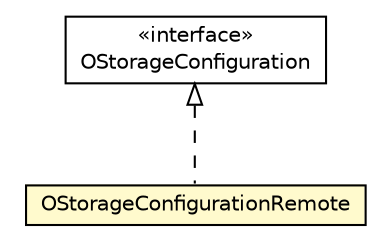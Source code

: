 #!/usr/local/bin/dot
#
# Class diagram 
# Generated by UMLGraph version R5_6-24-gf6e263 (http://www.umlgraph.org/)
#

digraph G {
	edge [fontname="Helvetica",fontsize=10,labelfontname="Helvetica",labelfontsize=10];
	node [fontname="Helvetica",fontsize=10,shape=plaintext];
	nodesep=0.25;
	ranksep=0.5;
	// com.orientechnologies.orient.core.config.OStorageConfiguration
	c7235913 [label=<<table title="com.orientechnologies.orient.core.config.OStorageConfiguration" border="0" cellborder="1" cellspacing="0" cellpadding="2" port="p" href="../../core/config/OStorageConfiguration.html">
		<tr><td><table border="0" cellspacing="0" cellpadding="1">
<tr><td align="center" balign="center"> &#171;interface&#187; </td></tr>
<tr><td align="center" balign="center"> OStorageConfiguration </td></tr>
		</table></td></tr>
		</table>>, URL="../../core/config/OStorageConfiguration.html", fontname="Helvetica", fontcolor="black", fontsize=10.0];
	// com.orientechnologies.orient.client.remote.OStorageConfigurationRemote
	c7236163 [label=<<table title="com.orientechnologies.orient.client.remote.OStorageConfigurationRemote" border="0" cellborder="1" cellspacing="0" cellpadding="2" port="p" bgcolor="lemonChiffon" href="./OStorageConfigurationRemote.html">
		<tr><td><table border="0" cellspacing="0" cellpadding="1">
<tr><td align="center" balign="center"> OStorageConfigurationRemote </td></tr>
		</table></td></tr>
		</table>>, URL="./OStorageConfigurationRemote.html", fontname="Helvetica", fontcolor="black", fontsize=10.0];
	//com.orientechnologies.orient.client.remote.OStorageConfigurationRemote implements com.orientechnologies.orient.core.config.OStorageConfiguration
	c7235913:p -> c7236163:p [dir=back,arrowtail=empty,style=dashed];
}

